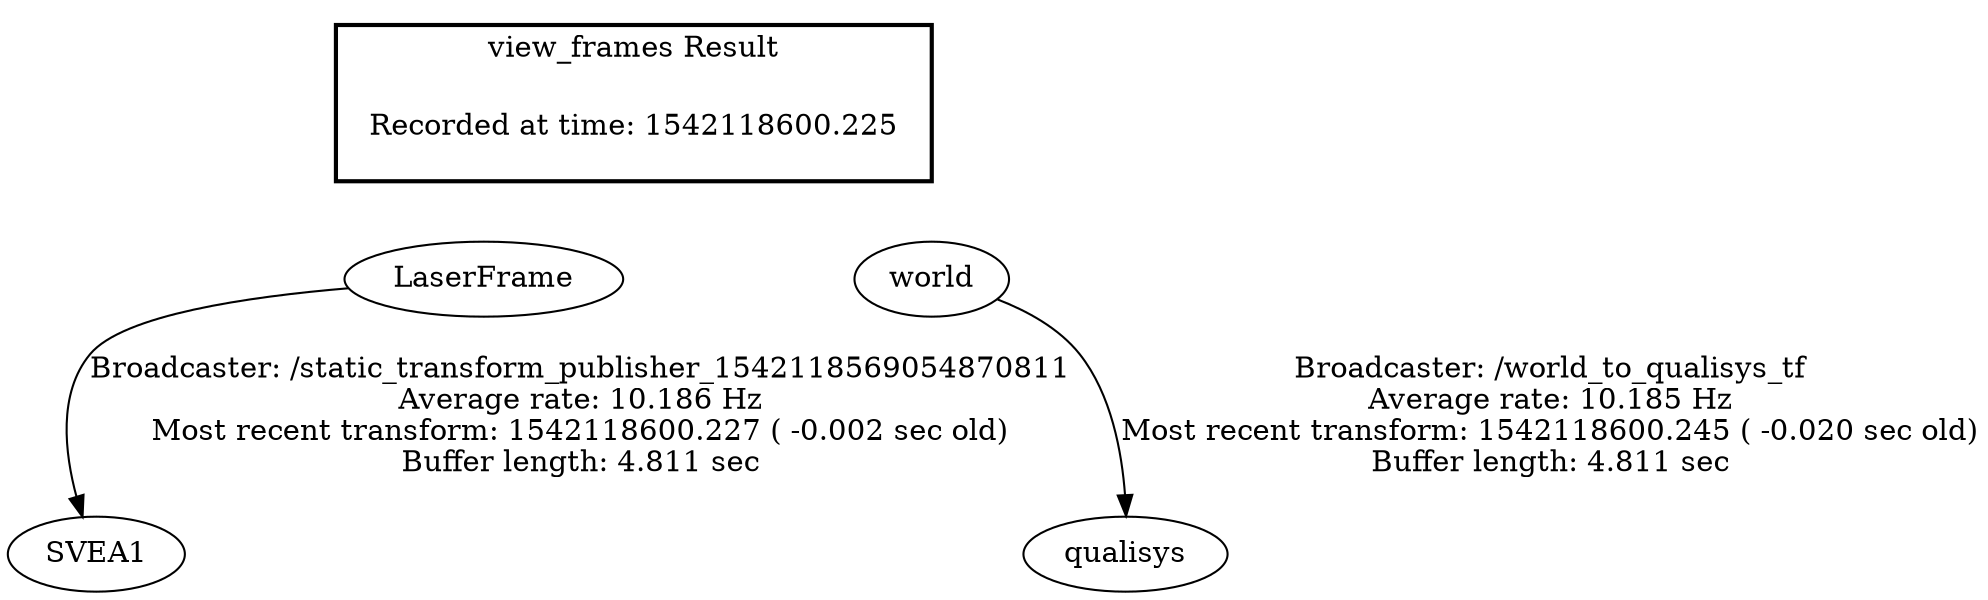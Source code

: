 digraph G {
"LaserFrame" -> "SVEA1"[label="Broadcaster: /static_transform_publisher_1542118569054870811\nAverage rate: 10.186 Hz\nMost recent transform: 1542118600.227 ( -0.002 sec old)\nBuffer length: 4.811 sec\n"];
"world" -> "qualisys"[label="Broadcaster: /world_to_qualisys_tf\nAverage rate: 10.185 Hz\nMost recent transform: 1542118600.245 ( -0.020 sec old)\nBuffer length: 4.811 sec\n"];
edge [style=invis];
 subgraph cluster_legend { style=bold; color=black; label ="view_frames Result";
"Recorded at time: 1542118600.225"[ shape=plaintext ] ;
 }->"LaserFrame";
edge [style=invis];
 subgraph cluster_legend { style=bold; color=black; label ="view_frames Result";
"Recorded at time: 1542118600.225"[ shape=plaintext ] ;
 }->"world";
}